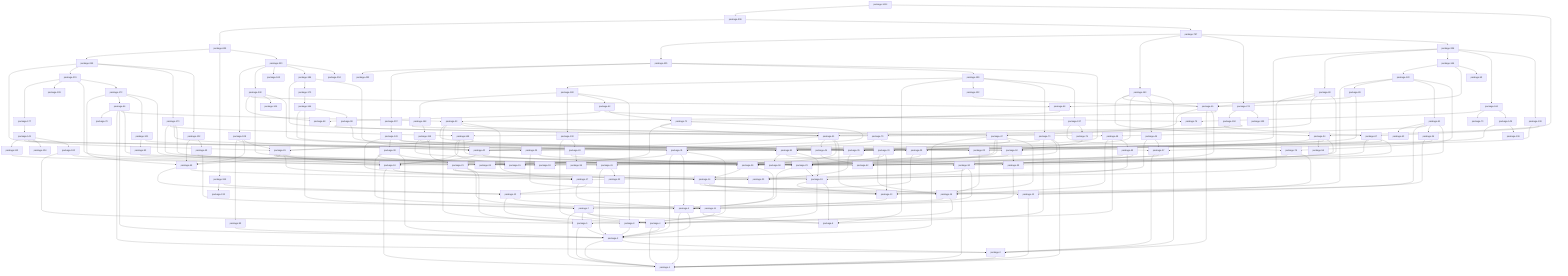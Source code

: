 graph TD
    package-1000 --> package-936
    package-936 --> package-635
    package-635 --> package-245
    package-245 --> package-81
    package-81 --> package-53
    package-81 --> package-41
    package-41 --> package-3
    package-3 --> package-1
    package-3 --> package-2
    package-2 --> package-1
    package-41 --> package-32
    package-81 --> package-65
    package-65 --> package-13
    package-13 --> package-4
    package-4 --> package-1
    package-4 --> package-3
    package-13 --> package-11
    package-11 --> package-6
    package-11 --> package-8
    package-8 --> package-3
    package-65 --> package-17
    package-17 --> package-11
    package-17 --> package-13
    package-81 --> package-20
    package-81 --> package-18
    package-18 --> package-1
    package-18 --> package-17
    package-245 --> package-201
    package-201 --> package-177
    package-177 --> package-141
    package-141 --> package-112
    package-112 --> package-18
    package-141 --> package-35
    package-35 --> package-20
    package-35 --> package-21
    package-21 --> package-16
    package-16 --> package-12
    package-12 --> package-1
    package-16 --> package-10
    package-10 --> package-9
    package-16 --> package-14
    package-14 --> package-7
    package-14 --> package-4
    package-21 --> package-19
    package-19 --> package-10
    package-19 --> package-4
    package-19 --> package-6
    package-21 --> package-7
    package-7 --> package-1
    package-7 --> package-5
    package-5 --> package-1
    package-5 --> package-3
    package-7 --> package-6
    package-7 --> package-4
    package-21 --> package-5
    package-141 --> package-91
    package-91 --> package-58
    package-91 --> package-39
    package-39 --> package-9
    package-9 --> package-1
    package-9 --> package-3
    package-91 --> package-19
    package-141 --> package-104
    package-141 --> package-100
    package-100 --> package-5
    package-100 --> package-18
    package-201 --> package-109
    package-201 --> package-15
    package-201 --> package-172
    package-172 --> package-65
    package-172 --> package-86
    package-86 --> package-78
    package-86 --> package-2
    package-86 --> package-3
    package-86 --> package-50
    package-50 --> package-33
    package-33 --> package-14
    package-33 --> package-23
    package-23 --> package-9
    package-23 --> package-19
    package-33 --> package-10
    package-50 --> package-8
    package-50 --> package-47
    package-47 --> package-3
    package-47 --> package-26
    package-26 --> package-16
    package-26 --> package-9
    package-47 --> package-23
    package-47 --> package-35
    package-47 --> package-10
    package-50 --> package-17
    package-86 --> package-42
    package-172 --> package-101
    package-101 --> package-93
    package-93 --> package-23
    package-101 --> package-25
    package-25 --> package-10
    package-25 --> package-23
    package-172 --> package-21
    package-245 --> package-173
    package-173 --> package-26
    package-173 --> package-148
    package-148 --> package-15
    package-148 --> package-18
    package-148 --> package-26
    package-148 --> package-81
    package-173 --> package-31
    package-31 --> package-24
    package-31 --> package-3
    package-31 --> package-9
    package-31 --> package-8
    package-173 --> package-53
    package-245 --> package-102
    package-102 --> package-65
    package-102 --> package-49
    package-49 --> package-42
    package-49 --> package-9
    package-635 --> package-315
    package-315 --> package-133
    package-315 --> package-13
    package-635 --> package-323
    package-323 --> package-108
    package-108 --> package-99
    package-99 --> package-3
    package-108 --> package-40
    package-40 --> package-18
    package-40 --> package-23
    package-108 --> package-65
    package-108 --> package-81
    package-323 --> package-240
    package-240 --> package-68
    package-240 --> package-88
    package-88 --> package-71
    package-71 --> package-51
    package-51 --> package-40
    package-51 --> package-45
    package-45 --> package-42
    package-51 --> package-26
    package-51 --> package-14
    package-71 --> package-15
    package-71 --> package-40
    package-240 --> package-23
    package-240 --> package-105
    package-240 --> package-29
    package-29 --> package-13
    package-29 --> package-23
    package-323 --> package-163
    package-323 --> package-184
    package-184 --> package-79
    package-79 --> package-31
    package-79 --> package-27
    package-27 --> package-2
    package-27 --> package-26
    package-27 --> package-15
    package-184 --> package-170
    package-170 --> package-164
    package-164 --> package-22
    package-22 --> package-14
    package-164 --> package-7
    package-164 --> package-98
    package-98 --> package-51
    package-98 --> package-31
    package-184 --> package-40
    package-323 --> package-204
    package-936 --> package-797
    package-797 --> package-435
    package-435 --> package-432
    package-435 --> package-207
    package-207 --> package-143
    package-143 --> package-16
    package-143 --> package-38
    package-38 --> package-24
    package-38 --> package-9
    package-38 --> package-3
    package-38 --> package-15
    package-143 --> package-91
    package-143 --> package-52
    package-52 --> package-41
    package-52 --> package-39
    package-435 --> package-199
    package-199 --> package-180
    package-180 --> package-168
    package-168 --> package-48
    package-48 --> package-14
    package-48 --> package-5
    package-48 --> package-43
    package-43 --> package-23
    package-43 --> package-19
    package-43 --> package-30
    package-30 --> package-1
    package-30 --> package-20
    package-30 --> package-11
    package-168 --> package-118
    package-118 --> package-30
    package-118 --> package-35
    package-118 --> package-21
    package-118 --> package-81
    package-180 --> package-130
    package-130 --> package-4
    package-130 --> package-63
    package-63 --> package-23
    package-63 --> package-36
    package-180 --> package-82
    package-82 --> package-68
    package-82 --> package-74
    package-82 --> package-71
    package-180 --> package-8
    package-199 --> package-6
    package-199 --> package-122
    package-122 --> package-55
    package-55 --> package-47
    package-55 --> package-2
    package-55 --> package-30
    package-55 --> package-50
    package-199 --> package-73
    package-73 --> package-40
    package-73 --> package-6
    package-73 --> package-18
    package-73 --> package-1
    package-199 --> package-137
    package-137 --> package-76
    package-76 --> package-39
    package-76 --> package-12
    package-137 --> package-75
    package-75 --> package-52
    package-435 --> package-91
    package-797 --> package-140
    package-140 --> package-55
    package-140 --> package-94
    package-94 --> package-52
    package-94 --> package-56
    package-94 --> package-35
    package-94 --> package-42
    package-140 --> package-33
    package-140 --> package-46
    package-46 --> package-17
    package-46 --> package-27
    package-140 --> package-2
    package-797 --> package-270
    package-270 --> package-150
    package-150 --> package-67
    package-67 --> package-53
    package-67 --> package-29
    package-67 --> package-22
    package-67 --> package-23
    package-150 --> package-51
    package-150 --> package-148
    package-270 --> package-139
    package-797 --> package-336
    package-336 --> package-25
    package-336 --> package-80
    package-80 --> package-16
    package-80 --> package-55
    package-80 --> package-79
    package-80 --> package-42
    package-336 --> package-144
    package-144 --> package-120
    package-120 --> package-10
    package-120 --> package-89
    package-89 --> package-88
    package-89 --> package-35
    package-120 --> package-61
    package-61 --> package-60
    package-61 --> package-12
    package-61 --> package-48
    package-61 --> package-34
    package-34 --> package-14
    package-34 --> package-27
    package-61 --> package-42
    package-120 --> package-76
    package-144 --> package-55
    package-144 --> package-59
    package-336 --> package-160
    package-160 --> package-74
    package-160 --> package-70
    package-160 --> package-149
    package-149 --> package-31
    package-149 --> package-136
    package-336 --> package-138
    package-138 --> package-91
    package-138 --> package-67
    package-1000 --> package-94